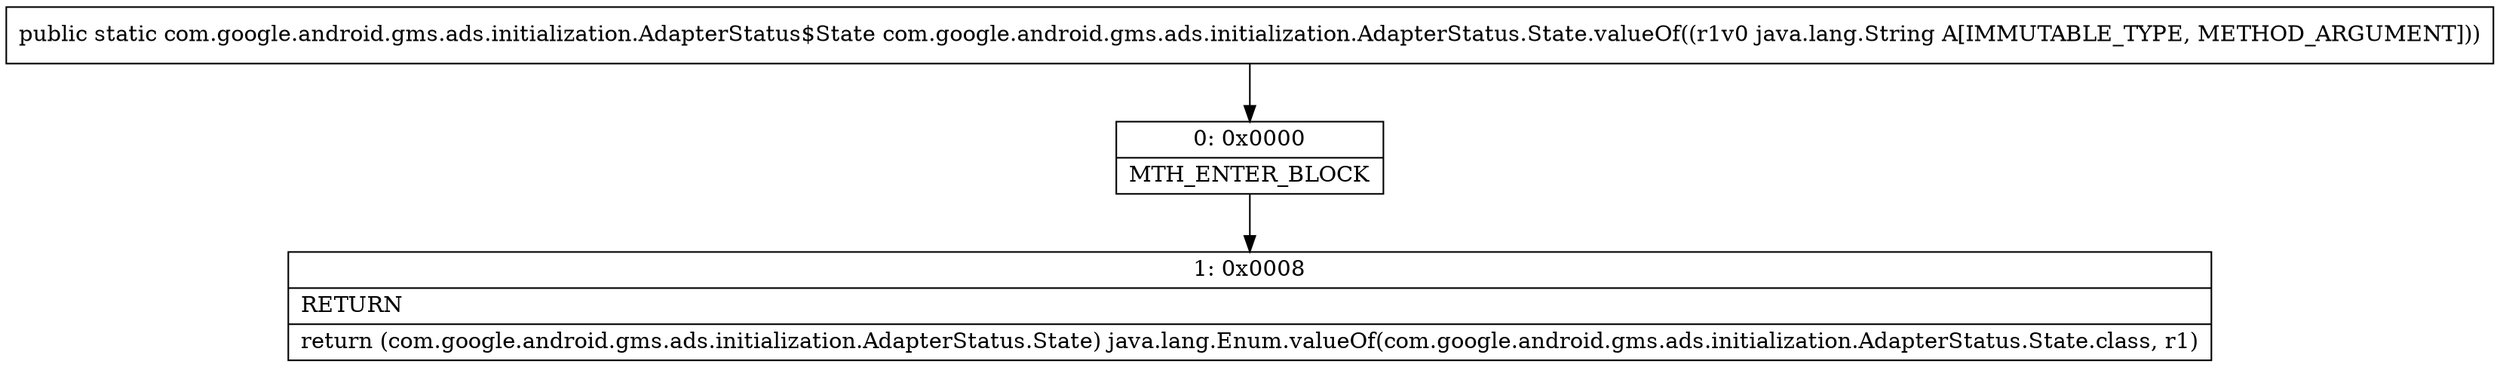 digraph "CFG forcom.google.android.gms.ads.initialization.AdapterStatus.State.valueOf(Ljava\/lang\/String;)Lcom\/google\/android\/gms\/ads\/initialization\/AdapterStatus$State;" {
Node_0 [shape=record,label="{0\:\ 0x0000|MTH_ENTER_BLOCK\l}"];
Node_1 [shape=record,label="{1\:\ 0x0008|RETURN\l|return (com.google.android.gms.ads.initialization.AdapterStatus.State) java.lang.Enum.valueOf(com.google.android.gms.ads.initialization.AdapterStatus.State.class, r1)\l}"];
MethodNode[shape=record,label="{public static com.google.android.gms.ads.initialization.AdapterStatus$State com.google.android.gms.ads.initialization.AdapterStatus.State.valueOf((r1v0 java.lang.String A[IMMUTABLE_TYPE, METHOD_ARGUMENT])) }"];
MethodNode -> Node_0;
Node_0 -> Node_1;
}

